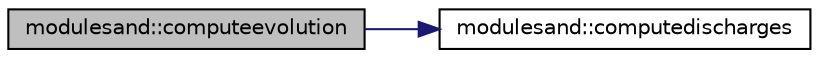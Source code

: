 digraph "modulesand::computeevolution"
{
 // LATEX_PDF_SIZE
  edge [fontname="Helvetica",fontsize="10",labelfontname="Helvetica",labelfontsize="10"];
  node [fontname="Helvetica",fontsize="10",shape=record];
  rankdir="LR";
  Node1 [label="modulesand::computeevolution",height=0.2,width=0.4,color="black", fillcolor="grey75", style="filled", fontcolor="black",tooltip=" "];
  Node1 -> Node2 [color="midnightblue",fontsize="10",style="solid",fontname="Helvetica"];
  Node2 [label="modulesand::computedischarges",height=0.2,width=0.4,color="black", fillcolor="white", style="filled",URL="$namespacemodulesand.html#a7c4449ee64c2b5e75dfe0924a2f83231",tooltip=" "];
}
